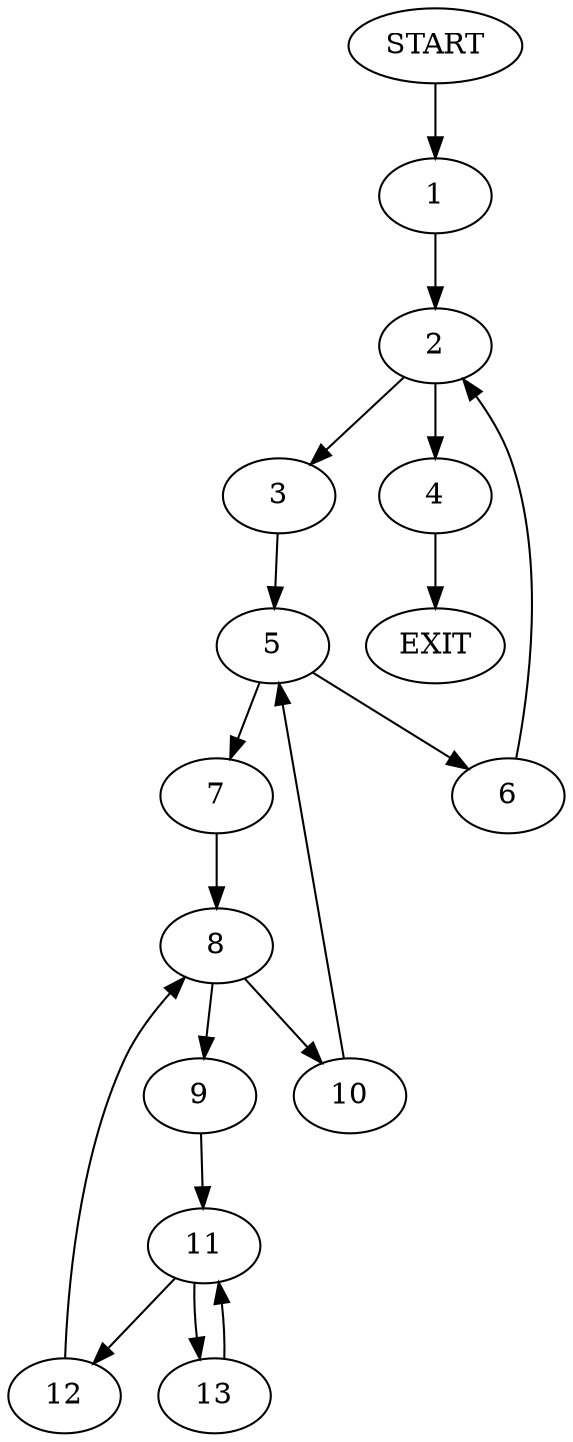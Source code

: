digraph {
0 [label="START"]
14 [label="EXIT"]
0 -> 1
1 -> 2
2 -> 3
2 -> 4
3 -> 5
4 -> 14
5 -> 6
5 -> 7
7 -> 8
6 -> 2
8 -> 9
8 -> 10
9 -> 11
10 -> 5
11 -> 12
11 -> 13
13 -> 11
12 -> 8
}
